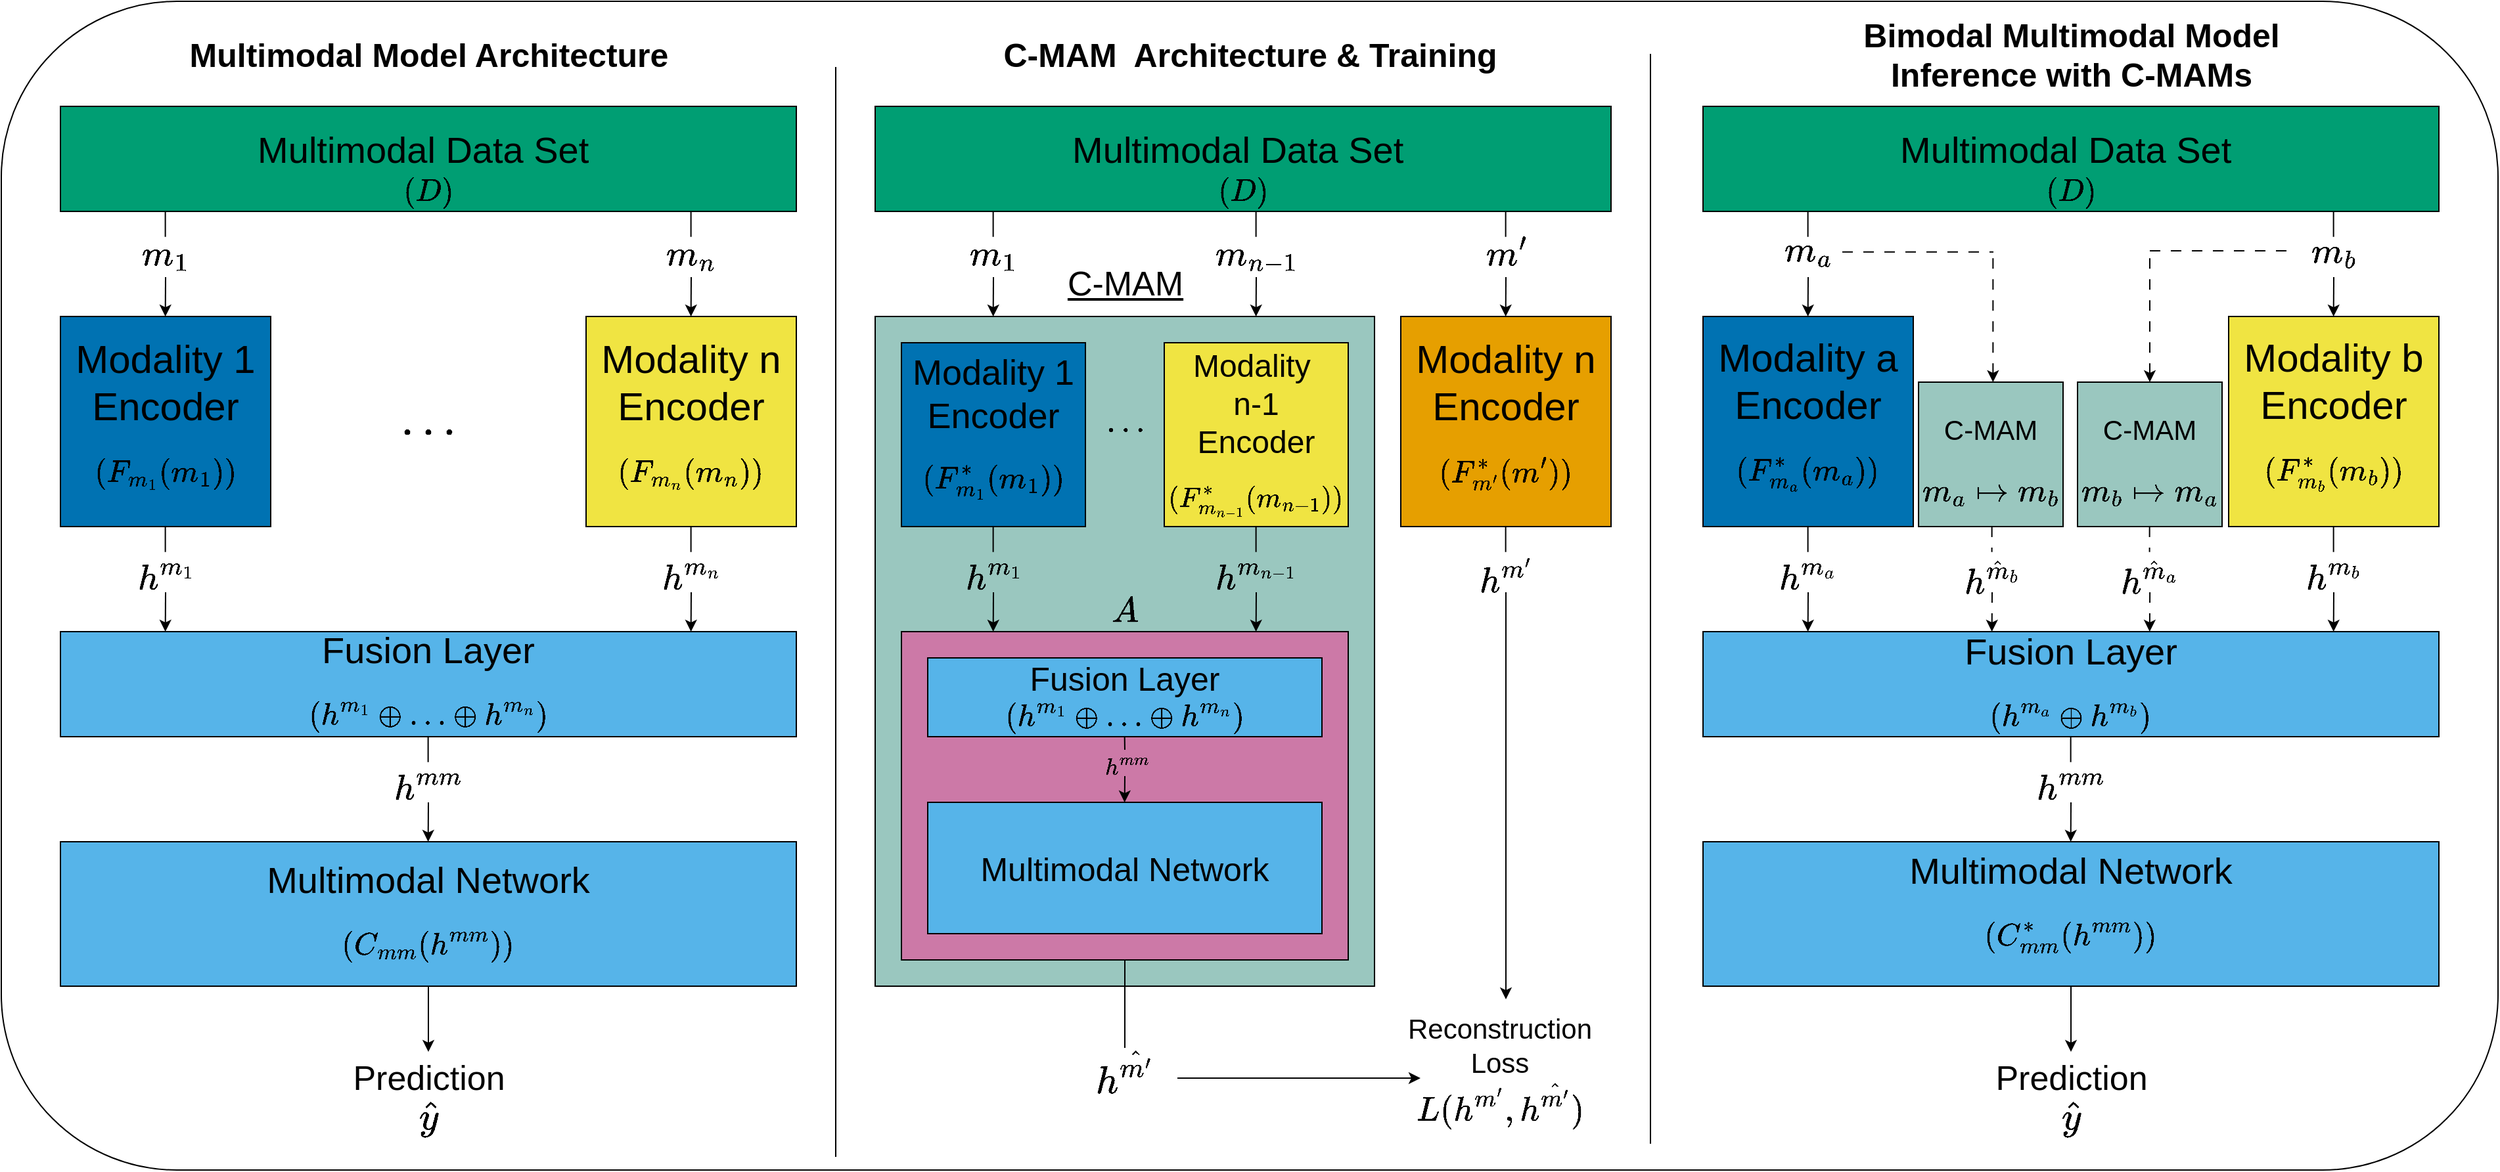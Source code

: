 <mxfile version="24.0.4" type="device">
  <diagram name="Page-1" id="nLWpCBj_OwMdbTuCZUF_">
    <mxGraphModel dx="4905" dy="2398" grid="1" gridSize="10" guides="1" tooltips="1" connect="1" arrows="1" fold="1" page="0" pageScale="1" pageWidth="850" pageHeight="1100" math="1" shadow="0">
      <root>
        <mxCell id="0" />
        <mxCell id="1" parent="0" />
        <mxCell id="Y7QLgJ6ppj0nBjB0C8vn-200" value="" style="rounded=1;whiteSpace=wrap;html=1;" vertex="1" parent="1">
          <mxGeometry x="-695" y="200" width="1900" height="890" as="geometry" />
        </mxCell>
        <mxCell id="Y7QLgJ6ppj0nBjB0C8vn-85" value="" style="group" vertex="1" connectable="0" parent="1">
          <mxGeometry x="-650" y="280" width="560" height="790" as="geometry" />
        </mxCell>
        <mxCell id="vZfWUssc-C61SxAlqwz5-2" value="&lt;font color=&quot;#000000&quot; style=&quot;font-size: 28px;&quot;&gt;Multimodal Data Set&amp;nbsp;&lt;/font&gt;&lt;div style=&quot;&quot;&gt;&lt;br&gt;&lt;/div&gt;" style="rounded=0;whiteSpace=wrap;html=1;fillColor=#009E73;strokeColor=#000000;" parent="Y7QLgJ6ppj0nBjB0C8vn-85" vertex="1">
          <mxGeometry width="560" height="80" as="geometry" />
        </mxCell>
        <mxCell id="vZfWUssc-C61SxAlqwz5-6" value="&lt;div&gt;&lt;span style=&quot;font-size: 30px;&quot;&gt;&lt;font color=&quot;#000000&quot;&gt;Modality 1&lt;/font&gt;&lt;/span&gt;&lt;/div&gt;&lt;div&gt;&lt;span style=&quot;font-size: 30px;&quot;&gt;&lt;font color=&quot;#000000&quot;&gt;Encoder&lt;/font&gt;&lt;/span&gt;&lt;/div&gt;&lt;i style=&quot;color: rgb(0, 0, 0);&quot;&gt;&lt;font style=&quot;font-size: 20px;&quot;&gt;$$(F_{m_1}(m_1))$$&amp;nbsp;&lt;/font&gt;&lt;/i&gt;" style="whiteSpace=wrap;html=1;aspect=fixed;fillColor=#0072B2;fontColor=#ffffff;strokeColor=#000000;verticalAlign=middle;labelPosition=center;verticalLabelPosition=middle;align=center;spacingTop=30;" parent="Y7QLgJ6ppj0nBjB0C8vn-85" vertex="1">
          <mxGeometry y="160" width="160" height="160" as="geometry" />
        </mxCell>
        <mxCell id="vZfWUssc-C61SxAlqwz5-7" value="&lt;font style=&quot;font-size: 28px;&quot; color=&quot;#000000&quot;&gt;Fusion Layer&lt;/font&gt;&lt;div style=&quot;&quot;&gt;&lt;i style=&quot;color: rgb(0, 0, 0);&quot;&gt;&lt;font style=&quot;font-size: 20px;&quot;&gt;$$(h^{m_1} \oplus \ldots \oplus h^{m_n})$$&lt;/font&gt;&lt;/i&gt;&lt;br&gt;&lt;/div&gt;" style="rounded=0;whiteSpace=wrap;html=1;strokeColor=#000000;fillColor=#56B4E9;spacingTop=37;" parent="Y7QLgJ6ppj0nBjB0C8vn-85" vertex="1">
          <mxGeometry y="400" width="560" height="80" as="geometry" />
        </mxCell>
        <mxCell id="vZfWUssc-C61SxAlqwz5-8" value="&lt;font style=&quot;font-size: 28px;&quot; color=&quot;#000000&quot;&gt;Multimodal Network&lt;/font&gt;&lt;div style=&quot;&quot;&gt;&lt;font size=&quot;1&quot; style=&quot;&quot; color=&quot;#000000&quot;&gt;&lt;i style=&quot;font-size: 20px;&quot;&gt;$$(C_{mm}(h^{mm}))$$&lt;/i&gt;&lt;/font&gt;&lt;/div&gt;" style="rounded=0;whiteSpace=wrap;html=1;fillColor=#56B4E9;strokeColor=#000000;spacingTop=13;" parent="Y7QLgJ6ppj0nBjB0C8vn-85" vertex="1">
          <mxGeometry y="560" width="560" height="110" as="geometry" />
        </mxCell>
        <mxCell id="vZfWUssc-C61SxAlqwz5-9" value="&lt;div style=&quot;&quot;&gt;&lt;span style=&quot;font-size: 30px;&quot;&gt;&lt;font color=&quot;#000000&quot;&gt;Modality n&lt;/font&gt;&lt;/span&gt;&lt;/div&gt;&lt;div style=&quot;&quot;&gt;&lt;span style=&quot;font-size: 30px;&quot;&gt;&lt;font color=&quot;#000000&quot;&gt;Encoder&lt;/font&gt;&lt;/span&gt;&lt;/div&gt;&lt;i style=&quot;color: rgb(0, 0, 0);&quot;&gt;&lt;font style=&quot;font-size: 20px;&quot;&gt;$$(F_{m_n}(m_n))$$&amp;nbsp;&lt;/font&gt;&lt;/i&gt;" style="whiteSpace=wrap;html=1;aspect=fixed;fillColor=#F0E442;strokeColor=#000000;spacingTop=30;" parent="Y7QLgJ6ppj0nBjB0C8vn-85" vertex="1">
          <mxGeometry x="400" y="160" width="160" height="160" as="geometry" />
        </mxCell>
        <mxCell id="Y7QLgJ6ppj0nBjB0C8vn-9" value="" style="endArrow=classic;html=1;rounded=0;entryX=0.143;entryY=0;entryDx=0;entryDy=0;entryPerimeter=0;" edge="1" parent="Y7QLgJ6ppj0nBjB0C8vn-85">
          <mxGeometry width="50" height="50" relative="1" as="geometry">
            <mxPoint x="80" y="130" as="sourcePoint" />
            <mxPoint x="79.83" y="160" as="targetPoint" />
          </mxGeometry>
        </mxCell>
        <mxCell id="Y7QLgJ6ppj0nBjB0C8vn-17" value="&lt;span style=&quot;font-size: 26px;&quot;&gt;Prediction&lt;/span&gt;" style="text;html=1;align=center;verticalAlign=middle;resizable=0;points=[];autosize=1;strokeColor=none;fillColor=none;" vertex="1" parent="Y7QLgJ6ppj0nBjB0C8vn-85">
          <mxGeometry x="210" y="720" width="140" height="40" as="geometry" />
        </mxCell>
        <mxCell id="Y7QLgJ6ppj0nBjB0C8vn-18" value="&lt;i style=&quot;font-size: 23px;&quot;&gt;$$m_1$$&lt;/i&gt;" style="text;html=1;align=center;verticalAlign=middle;resizable=0;points=[];autosize=1;strokeColor=none;fillColor=none;fontSize=23;" vertex="1" parent="Y7QLgJ6ppj0nBjB0C8vn-85">
          <mxGeometry x="20" y="93" width="120" height="40" as="geometry" />
        </mxCell>
        <mxCell id="Y7QLgJ6ppj0nBjB0C8vn-20" value="" style="endArrow=none;html=1;rounded=0;exitX=0.149;exitY=1.008;exitDx=0;exitDy=0;exitPerimeter=0;entryX=0.531;entryY=0.175;entryDx=0;entryDy=0;entryPerimeter=0;" edge="1" parent="Y7QLgJ6ppj0nBjB0C8vn-85">
          <mxGeometry width="50" height="50" relative="1" as="geometry">
            <mxPoint x="79.83" y="80.0" as="sourcePoint" />
            <mxPoint x="79.8" y="99.36" as="targetPoint" />
          </mxGeometry>
        </mxCell>
        <mxCell id="Y7QLgJ6ppj0nBjB0C8vn-23" value="" style="endArrow=classic;html=1;rounded=0;entryX=0.143;entryY=0;entryDx=0;entryDy=0;entryPerimeter=0;" edge="1" parent="Y7QLgJ6ppj0nBjB0C8vn-85">
          <mxGeometry width="50" height="50" relative="1" as="geometry">
            <mxPoint x="480" y="130" as="sourcePoint" />
            <mxPoint x="479.83" y="160" as="targetPoint" />
          </mxGeometry>
        </mxCell>
        <mxCell id="Y7QLgJ6ppj0nBjB0C8vn-24" value="&lt;i style=&quot;font-size: 23px;&quot;&gt;$$m_n$$&lt;/i&gt;" style="text;html=1;align=center;verticalAlign=middle;resizable=0;points=[];autosize=1;strokeColor=none;fillColor=none;fontSize=23;" vertex="1" parent="Y7QLgJ6ppj0nBjB0C8vn-85">
          <mxGeometry x="420" y="93" width="120" height="40" as="geometry" />
        </mxCell>
        <mxCell id="Y7QLgJ6ppj0nBjB0C8vn-25" value="" style="endArrow=none;html=1;rounded=0;exitX=0.149;exitY=1.008;exitDx=0;exitDy=0;exitPerimeter=0;entryX=0.531;entryY=0.175;entryDx=0;entryDy=0;entryPerimeter=0;" edge="1" parent="Y7QLgJ6ppj0nBjB0C8vn-85">
          <mxGeometry width="50" height="50" relative="1" as="geometry">
            <mxPoint x="479.83" y="80.0" as="sourcePoint" />
            <mxPoint x="479.8" y="99.36" as="targetPoint" />
          </mxGeometry>
        </mxCell>
        <mxCell id="Y7QLgJ6ppj0nBjB0C8vn-27" value="" style="endArrow=classic;html=1;rounded=0;entryX=0.143;entryY=0;entryDx=0;entryDy=0;entryPerimeter=0;" edge="1" parent="Y7QLgJ6ppj0nBjB0C8vn-85">
          <mxGeometry width="50" height="50" relative="1" as="geometry">
            <mxPoint x="80" y="370" as="sourcePoint" />
            <mxPoint x="79.83" y="400" as="targetPoint" />
          </mxGeometry>
        </mxCell>
        <mxCell id="Y7QLgJ6ppj0nBjB0C8vn-28" value="&lt;i style=&quot;font-size: 23px;&quot;&gt;$$h^{m_1}$$&lt;/i&gt;" style="text;html=1;align=center;verticalAlign=middle;resizable=0;points=[];autosize=1;strokeColor=none;fillColor=none;fontSize=23;" vertex="1" parent="Y7QLgJ6ppj0nBjB0C8vn-85">
          <mxGeometry y="340" width="160" height="40" as="geometry" />
        </mxCell>
        <mxCell id="Y7QLgJ6ppj0nBjB0C8vn-29" value="" style="endArrow=none;html=1;rounded=0;exitX=0.149;exitY=1.008;exitDx=0;exitDy=0;exitPerimeter=0;entryX=0.531;entryY=0.175;entryDx=0;entryDy=0;entryPerimeter=0;" edge="1" parent="Y7QLgJ6ppj0nBjB0C8vn-85">
          <mxGeometry width="50" height="50" relative="1" as="geometry">
            <mxPoint x="79.83" y="320.0" as="sourcePoint" />
            <mxPoint x="79.8" y="339.36" as="targetPoint" />
          </mxGeometry>
        </mxCell>
        <mxCell id="Y7QLgJ6ppj0nBjB0C8vn-32" value="" style="endArrow=classic;html=1;rounded=0;entryX=0.143;entryY=0;entryDx=0;entryDy=0;entryPerimeter=0;" edge="1" parent="Y7QLgJ6ppj0nBjB0C8vn-85">
          <mxGeometry width="50" height="50" relative="1" as="geometry">
            <mxPoint x="480" y="370" as="sourcePoint" />
            <mxPoint x="479.83" y="400" as="targetPoint" />
          </mxGeometry>
        </mxCell>
        <mxCell id="Y7QLgJ6ppj0nBjB0C8vn-33" value="&lt;i style=&quot;font-size: 23px;&quot;&gt;$$h^{m_n}$$&lt;/i&gt;" style="text;html=1;align=center;verticalAlign=middle;resizable=0;points=[];autosize=1;strokeColor=none;fillColor=none;fontSize=23;" vertex="1" parent="Y7QLgJ6ppj0nBjB0C8vn-85">
          <mxGeometry x="400" y="340" width="160" height="40" as="geometry" />
        </mxCell>
        <mxCell id="Y7QLgJ6ppj0nBjB0C8vn-34" value="" style="endArrow=none;html=1;rounded=0;exitX=0.149;exitY=1.008;exitDx=0;exitDy=0;exitPerimeter=0;entryX=0.531;entryY=0.175;entryDx=0;entryDy=0;entryPerimeter=0;" edge="1" parent="Y7QLgJ6ppj0nBjB0C8vn-85">
          <mxGeometry width="50" height="50" relative="1" as="geometry">
            <mxPoint x="479.83" y="320.0" as="sourcePoint" />
            <mxPoint x="479.8" y="339.36" as="targetPoint" />
          </mxGeometry>
        </mxCell>
        <mxCell id="Y7QLgJ6ppj0nBjB0C8vn-39" value="" style="endArrow=classic;html=1;rounded=0;entryX=0.143;entryY=0;entryDx=0;entryDy=0;entryPerimeter=0;" edge="1" parent="Y7QLgJ6ppj0nBjB0C8vn-85">
          <mxGeometry width="50" height="50" relative="1" as="geometry">
            <mxPoint x="280" y="530" as="sourcePoint" />
            <mxPoint x="279.83" y="560" as="targetPoint" />
          </mxGeometry>
        </mxCell>
        <mxCell id="Y7QLgJ6ppj0nBjB0C8vn-40" value="&lt;i style=&quot;font-size: 23px;&quot;&gt;$$h^{mm}$$&lt;/i&gt;" style="text;html=1;align=center;verticalAlign=middle;resizable=0;points=[];autosize=1;strokeColor=none;fillColor=none;fontSize=23;" vertex="1" parent="Y7QLgJ6ppj0nBjB0C8vn-85">
          <mxGeometry x="205" y="500" width="150" height="40" as="geometry" />
        </mxCell>
        <mxCell id="Y7QLgJ6ppj0nBjB0C8vn-41" value="" style="endArrow=none;html=1;rounded=0;exitX=0.149;exitY=1.008;exitDx=0;exitDy=0;exitPerimeter=0;entryX=0.531;entryY=0.175;entryDx=0;entryDy=0;entryPerimeter=0;" edge="1" parent="Y7QLgJ6ppj0nBjB0C8vn-85">
          <mxGeometry width="50" height="50" relative="1" as="geometry">
            <mxPoint x="279.83" y="480.0" as="sourcePoint" />
            <mxPoint x="279.8" y="499.36" as="targetPoint" />
          </mxGeometry>
        </mxCell>
        <mxCell id="Y7QLgJ6ppj0nBjB0C8vn-42" value="" style="endArrow=classic;html=1;rounded=0;exitX=0.5;exitY=1;exitDx=0;exitDy=0;" edge="1" parent="Y7QLgJ6ppj0nBjB0C8vn-85" source="vZfWUssc-C61SxAlqwz5-8">
          <mxGeometry width="50" height="50" relative="1" as="geometry">
            <mxPoint x="280" y="760" as="sourcePoint" />
            <mxPoint x="280" y="720" as="targetPoint" />
          </mxGeometry>
        </mxCell>
        <mxCell id="Y7QLgJ6ppj0nBjB0C8vn-43" value="&lt;font style=&quot;font-size: 25px;&quot;&gt;$$\hat{y}$$&lt;/font&gt;" style="text;html=1;align=center;verticalAlign=middle;resizable=0;points=[];autosize=1;strokeColor=none;fillColor=none;" vertex="1" parent="Y7QLgJ6ppj0nBjB0C8vn-85">
          <mxGeometry x="205" y="750" width="150" height="40" as="geometry" />
        </mxCell>
        <mxCell id="Y7QLgJ6ppj0nBjB0C8vn-44" value="&lt;font style=&quot;font-size: 20px;&quot;&gt;$$(D)$$&lt;/font&gt;" style="text;html=1;align=center;verticalAlign=middle;resizable=0;points=[];autosize=1;strokeColor=none;fillColor=none;fontSize=15;" vertex="1" parent="Y7QLgJ6ppj0nBjB0C8vn-85">
          <mxGeometry x="230" y="45" width="100" height="40" as="geometry" />
        </mxCell>
        <mxCell id="Y7QLgJ6ppj0nBjB0C8vn-84" value="&lt;font style=&quot;font-size: 30px;&quot;&gt;$$\ldots$$&lt;/font&gt;" style="text;html=1;align=center;verticalAlign=middle;resizable=0;points=[];autosize=1;strokeColor=none;fillColor=none;" vertex="1" parent="Y7QLgJ6ppj0nBjB0C8vn-85">
          <mxGeometry x="200" y="215" width="160" height="50" as="geometry" />
        </mxCell>
        <mxCell id="Y7QLgJ6ppj0nBjB0C8vn-195" value="" style="group" vertex="1" connectable="0" parent="1">
          <mxGeometry x="-30" y="280" width="610" height="790" as="geometry" />
        </mxCell>
        <mxCell id="Y7QLgJ6ppj0nBjB0C8vn-122" value="" style="rounded=0;whiteSpace=wrap;html=1;fillColor=#9AC7BF;" vertex="1" parent="Y7QLgJ6ppj0nBjB0C8vn-195">
          <mxGeometry y="160" width="380" height="510" as="geometry" />
        </mxCell>
        <mxCell id="Y7QLgJ6ppj0nBjB0C8vn-119" value="" style="rounded=0;whiteSpace=wrap;html=1;fillColor=#CC79A7;" vertex="1" parent="Y7QLgJ6ppj0nBjB0C8vn-195">
          <mxGeometry x="20" y="400" width="340" height="250" as="geometry" />
        </mxCell>
        <mxCell id="Y7QLgJ6ppj0nBjB0C8vn-82" value="&lt;i style=&quot;&quot;&gt;&lt;font style=&quot;font-size: 25px;&quot;&gt;$$h^\hat{m&#39;}$$&lt;/font&gt;&lt;/i&gt;" style="text;html=1;align=center;verticalAlign=middle;resizable=0;points=[];autosize=1;strokeColor=none;fillColor=none;fontSize=23;" vertex="1" parent="Y7QLgJ6ppj0nBjB0C8vn-195">
          <mxGeometry x="95" y="717" width="190" height="40" as="geometry" />
        </mxCell>
        <mxCell id="Y7QLgJ6ppj0nBjB0C8vn-83" value="" style="endArrow=none;html=1;rounded=0;exitX=0.5;exitY=1;exitDx=0;exitDy=0;" edge="1" parent="Y7QLgJ6ppj0nBjB0C8vn-195" source="Y7QLgJ6ppj0nBjB0C8vn-119" target="Y7QLgJ6ppj0nBjB0C8vn-82">
          <mxGeometry width="50" height="50" relative="1" as="geometry">
            <mxPoint x="189.92" y="670" as="sourcePoint" />
            <mxPoint x="190" y="690" as="targetPoint" />
          </mxGeometry>
        </mxCell>
        <mxCell id="Y7QLgJ6ppj0nBjB0C8vn-87" value="&lt;font color=&quot;#000000&quot; style=&quot;font-size: 28px;&quot;&gt;Multimodal Data Set&amp;nbsp;&lt;/font&gt;&lt;div style=&quot;&quot;&gt;&lt;br&gt;&lt;/div&gt;" style="rounded=0;whiteSpace=wrap;html=1;fillColor=#009E73;strokeColor=#000000;" vertex="1" parent="Y7QLgJ6ppj0nBjB0C8vn-195">
          <mxGeometry width="560" height="80" as="geometry" />
        </mxCell>
        <mxCell id="Y7QLgJ6ppj0nBjB0C8vn-88" value="&lt;div style=&quot;font-size: 27px;&quot;&gt;&lt;font style=&quot;font-size: 27px;&quot; color=&quot;#000000&quot;&gt;Modality 1&lt;/font&gt;&lt;/div&gt;&lt;div style=&quot;font-size: 27px;&quot;&gt;&lt;font style=&quot;font-size: 27px;&quot; color=&quot;#000000&quot;&gt;Encoder&lt;/font&gt;&lt;/div&gt;&lt;i style=&quot;color: rgb(0, 0, 0);&quot;&gt;&lt;font style=&quot;font-size: 20px;&quot;&gt;$$(F^*_{m_1}(m_1))$$&amp;nbsp;&lt;/font&gt;&lt;/i&gt;" style="whiteSpace=wrap;html=1;aspect=fixed;fillColor=#0072B2;fontColor=#ffffff;strokeColor=#000000;verticalAlign=middle;labelPosition=center;verticalLabelPosition=middle;align=center;spacingTop=30;" vertex="1" parent="Y7QLgJ6ppj0nBjB0C8vn-195">
          <mxGeometry x="20" y="180" width="140" height="140" as="geometry" />
        </mxCell>
        <mxCell id="Y7QLgJ6ppj0nBjB0C8vn-91" value="&lt;div style=&quot;&quot;&gt;&lt;span style=&quot;font-size: 30px;&quot;&gt;&lt;font color=&quot;#000000&quot;&gt;Modality n&lt;/font&gt;&lt;/span&gt;&lt;/div&gt;&lt;div style=&quot;&quot;&gt;&lt;span style=&quot;font-size: 30px;&quot;&gt;&lt;font color=&quot;#000000&quot;&gt;Encoder&lt;/font&gt;&lt;/span&gt;&lt;/div&gt;&lt;i style=&quot;color: rgb(0, 0, 0);&quot;&gt;&lt;font style=&quot;font-size: 20px;&quot;&gt;$$(F^*_{m&#39;}(m&#39;))$$&amp;nbsp;&lt;/font&gt;&lt;/i&gt;" style="whiteSpace=wrap;html=1;aspect=fixed;fillColor=#E69F00;strokeColor=#000000;spacingTop=30;" vertex="1" parent="Y7QLgJ6ppj0nBjB0C8vn-195">
          <mxGeometry x="400" y="160" width="160" height="160" as="geometry" />
        </mxCell>
        <mxCell id="Y7QLgJ6ppj0nBjB0C8vn-92" value="" style="endArrow=classic;html=1;rounded=0;entryX=0.143;entryY=0;entryDx=0;entryDy=0;entryPerimeter=0;" edge="1" parent="Y7QLgJ6ppj0nBjB0C8vn-195">
          <mxGeometry width="50" height="50" relative="1" as="geometry">
            <mxPoint x="90" y="130" as="sourcePoint" />
            <mxPoint x="89.83" y="160" as="targetPoint" />
          </mxGeometry>
        </mxCell>
        <mxCell id="Y7QLgJ6ppj0nBjB0C8vn-94" value="&lt;i style=&quot;font-size: 23px;&quot;&gt;$$m_1$$&lt;/i&gt;" style="text;html=1;align=center;verticalAlign=middle;resizable=0;points=[];autosize=1;strokeColor=none;fillColor=none;fontSize=23;" vertex="1" parent="Y7QLgJ6ppj0nBjB0C8vn-195">
          <mxGeometry x="30" y="93" width="120" height="40" as="geometry" />
        </mxCell>
        <mxCell id="Y7QLgJ6ppj0nBjB0C8vn-95" value="" style="endArrow=none;html=1;rounded=0;exitX=0.149;exitY=1.008;exitDx=0;exitDy=0;exitPerimeter=0;entryX=0.531;entryY=0.175;entryDx=0;entryDy=0;entryPerimeter=0;" edge="1" parent="Y7QLgJ6ppj0nBjB0C8vn-195">
          <mxGeometry width="50" height="50" relative="1" as="geometry">
            <mxPoint x="89.83" y="80.0" as="sourcePoint" />
            <mxPoint x="89.8" y="99.36" as="targetPoint" />
          </mxGeometry>
        </mxCell>
        <mxCell id="Y7QLgJ6ppj0nBjB0C8vn-96" value="" style="endArrow=classic;html=1;rounded=0;entryX=0.143;entryY=0;entryDx=0;entryDy=0;entryPerimeter=0;" edge="1" parent="Y7QLgJ6ppj0nBjB0C8vn-195">
          <mxGeometry width="50" height="50" relative="1" as="geometry">
            <mxPoint x="480" y="130" as="sourcePoint" />
            <mxPoint x="479.83" y="160" as="targetPoint" />
          </mxGeometry>
        </mxCell>
        <mxCell id="Y7QLgJ6ppj0nBjB0C8vn-97" value="&lt;i style=&quot;font-size: 23px;&quot;&gt;$$m&#39;$$&lt;/i&gt;" style="text;html=1;align=center;verticalAlign=middle;resizable=0;points=[];autosize=1;strokeColor=none;fillColor=none;fontSize=23;" vertex="1" parent="Y7QLgJ6ppj0nBjB0C8vn-195">
          <mxGeometry x="430" y="93" width="100" height="40" as="geometry" />
        </mxCell>
        <mxCell id="Y7QLgJ6ppj0nBjB0C8vn-98" value="" style="endArrow=none;html=1;rounded=0;exitX=0.149;exitY=1.008;exitDx=0;exitDy=0;exitPerimeter=0;entryX=0.531;entryY=0.175;entryDx=0;entryDy=0;entryPerimeter=0;" edge="1" parent="Y7QLgJ6ppj0nBjB0C8vn-195">
          <mxGeometry width="50" height="50" relative="1" as="geometry">
            <mxPoint x="479.83" y="80.0" as="sourcePoint" />
            <mxPoint x="479.8" y="99.36" as="targetPoint" />
          </mxGeometry>
        </mxCell>
        <mxCell id="Y7QLgJ6ppj0nBjB0C8vn-99" value="" style="endArrow=classic;html=1;rounded=0;entryX=0.143;entryY=0;entryDx=0;entryDy=0;entryPerimeter=0;" edge="1" parent="Y7QLgJ6ppj0nBjB0C8vn-195">
          <mxGeometry width="50" height="50" relative="1" as="geometry">
            <mxPoint x="90" y="370" as="sourcePoint" />
            <mxPoint x="89.83" y="400" as="targetPoint" />
          </mxGeometry>
        </mxCell>
        <mxCell id="Y7QLgJ6ppj0nBjB0C8vn-100" value="&lt;i style=&quot;font-size: 23px;&quot;&gt;$$h^{m_1}$$&lt;/i&gt;" style="text;html=1;align=center;verticalAlign=middle;resizable=0;points=[];autosize=1;strokeColor=none;fillColor=none;fontSize=23;" vertex="1" parent="Y7QLgJ6ppj0nBjB0C8vn-195">
          <mxGeometry x="10" y="340" width="160" height="40" as="geometry" />
        </mxCell>
        <mxCell id="Y7QLgJ6ppj0nBjB0C8vn-101" value="" style="endArrow=none;html=1;rounded=0;exitX=0.149;exitY=1.008;exitDx=0;exitDy=0;exitPerimeter=0;entryX=0.531;entryY=0.175;entryDx=0;entryDy=0;entryPerimeter=0;" edge="1" parent="Y7QLgJ6ppj0nBjB0C8vn-195">
          <mxGeometry width="50" height="50" relative="1" as="geometry">
            <mxPoint x="89.83" y="320.0" as="sourcePoint" />
            <mxPoint x="89.8" y="339.36" as="targetPoint" />
          </mxGeometry>
        </mxCell>
        <mxCell id="Y7QLgJ6ppj0nBjB0C8vn-102" value="" style="endArrow=classic;html=1;rounded=0;" edge="1" parent="Y7QLgJ6ppj0nBjB0C8vn-195">
          <mxGeometry width="50" height="50" relative="1" as="geometry">
            <mxPoint x="480" y="370" as="sourcePoint" />
            <mxPoint x="480" y="680" as="targetPoint" />
          </mxGeometry>
        </mxCell>
        <mxCell id="Y7QLgJ6ppj0nBjB0C8vn-103" value="&lt;i style=&quot;font-size: 23px;&quot;&gt;$$h^{m&#39;}$$&lt;/i&gt;" style="text;html=1;align=center;verticalAlign=middle;resizable=0;points=[];autosize=1;strokeColor=none;fillColor=none;fontSize=23;" vertex="1" parent="Y7QLgJ6ppj0nBjB0C8vn-195">
          <mxGeometry x="410" y="340" width="140" height="40" as="geometry" />
        </mxCell>
        <mxCell id="Y7QLgJ6ppj0nBjB0C8vn-104" value="" style="endArrow=none;html=1;rounded=0;exitX=0.149;exitY=1.008;exitDx=0;exitDy=0;exitPerimeter=0;entryX=0.531;entryY=0.175;entryDx=0;entryDy=0;entryPerimeter=0;" edge="1" parent="Y7QLgJ6ppj0nBjB0C8vn-195">
          <mxGeometry width="50" height="50" relative="1" as="geometry">
            <mxPoint x="479.83" y="320.0" as="sourcePoint" />
            <mxPoint x="479.8" y="339.36" as="targetPoint" />
          </mxGeometry>
        </mxCell>
        <mxCell id="Y7QLgJ6ppj0nBjB0C8vn-110" value="$$(D)$$" style="text;html=1;align=center;verticalAlign=middle;resizable=0;points=[];autosize=1;strokeColor=none;fillColor=none;fontSize=20;" vertex="1" parent="Y7QLgJ6ppj0nBjB0C8vn-195">
          <mxGeometry x="230" y="45" width="100" height="40" as="geometry" />
        </mxCell>
        <mxCell id="Y7QLgJ6ppj0nBjB0C8vn-111" value="&lt;font style=&quot;font-size: 21px;&quot;&gt;$$\ldots$$&lt;/font&gt;" style="text;html=1;align=center;verticalAlign=middle;resizable=0;points=[];autosize=1;strokeColor=none;fillColor=none;" vertex="1" parent="Y7QLgJ6ppj0nBjB0C8vn-195">
          <mxGeometry x="130" y="220" width="120" height="40" as="geometry" />
        </mxCell>
        <mxCell id="Y7QLgJ6ppj0nBjB0C8vn-112" value="&lt;div style=&quot;font-size: 24px;&quot;&gt;&lt;font style=&quot;font-size: 24px;&quot; color=&quot;#000000&quot;&gt;Modality&amp;nbsp;&lt;/font&gt;&lt;/div&gt;&lt;div style=&quot;font-size: 24px;&quot;&gt;&lt;font style=&quot;font-size: 24px;&quot; color=&quot;#000000&quot;&gt;n-1&lt;/font&gt;&lt;/div&gt;&lt;div style=&quot;font-size: 24px;&quot;&gt;&lt;font style=&quot;font-size: 24px;&quot; color=&quot;#000000&quot;&gt;Encoder&lt;/font&gt;&lt;/div&gt;&lt;font style=&quot;font-size: 18px;&quot;&gt;&lt;i style=&quot;color: rgb(0, 0, 0);&quot;&gt;&lt;font style=&quot;font-size: 18px;&quot;&gt;$$(F^*_{m_{n-1}}(m_{n-1}))$$&lt;/font&gt;&lt;/i&gt;&lt;i style=&quot;color: rgb(0, 0, 0);&quot;&gt;&amp;nbsp;&lt;/i&gt;&lt;/font&gt;" style="whiteSpace=wrap;html=1;aspect=fixed;fillColor=#F0E442;strokeColor=#000000;spacingTop=35;" vertex="1" parent="Y7QLgJ6ppj0nBjB0C8vn-195">
          <mxGeometry x="220" y="180" width="140" height="140" as="geometry" />
        </mxCell>
        <mxCell id="Y7QLgJ6ppj0nBjB0C8vn-113" value="" style="endArrow=classic;html=1;rounded=0;entryX=0.143;entryY=0;entryDx=0;entryDy=0;entryPerimeter=0;" edge="1" parent="Y7QLgJ6ppj0nBjB0C8vn-195">
          <mxGeometry width="50" height="50" relative="1" as="geometry">
            <mxPoint x="290" y="130" as="sourcePoint" />
            <mxPoint x="289.83" y="160" as="targetPoint" />
          </mxGeometry>
        </mxCell>
        <mxCell id="Y7QLgJ6ppj0nBjB0C8vn-114" value="&lt;i style=&quot;font-size: 23px;&quot;&gt;$$m_{n-1}$$&lt;/i&gt;" style="text;html=1;align=center;verticalAlign=middle;resizable=0;points=[];autosize=1;strokeColor=none;fillColor=none;fontSize=23;" vertex="1" parent="Y7QLgJ6ppj0nBjB0C8vn-195">
          <mxGeometry x="210" y="93" width="160" height="40" as="geometry" />
        </mxCell>
        <mxCell id="Y7QLgJ6ppj0nBjB0C8vn-115" value="" style="endArrow=none;html=1;rounded=0;exitX=0.149;exitY=1.008;exitDx=0;exitDy=0;exitPerimeter=0;entryX=0.531;entryY=0.175;entryDx=0;entryDy=0;entryPerimeter=0;" edge="1" parent="Y7QLgJ6ppj0nBjB0C8vn-195">
          <mxGeometry width="50" height="50" relative="1" as="geometry">
            <mxPoint x="289.83" y="80.0" as="sourcePoint" />
            <mxPoint x="289.8" y="99.36" as="targetPoint" />
          </mxGeometry>
        </mxCell>
        <mxCell id="Y7QLgJ6ppj0nBjB0C8vn-116" value="" style="endArrow=classic;html=1;rounded=0;entryX=0.143;entryY=0;entryDx=0;entryDy=0;entryPerimeter=0;" edge="1" parent="Y7QLgJ6ppj0nBjB0C8vn-195">
          <mxGeometry width="50" height="50" relative="1" as="geometry">
            <mxPoint x="290" y="370" as="sourcePoint" />
            <mxPoint x="289.83" y="400" as="targetPoint" />
          </mxGeometry>
        </mxCell>
        <mxCell id="Y7QLgJ6ppj0nBjB0C8vn-117" value="&lt;i style=&quot;font-size: 23px;&quot;&gt;$$h^{m_{n-1}}$$&lt;/i&gt;" style="text;html=1;align=center;verticalAlign=middle;resizable=0;points=[];autosize=1;strokeColor=none;fillColor=none;fontSize=23;" vertex="1" parent="Y7QLgJ6ppj0nBjB0C8vn-195">
          <mxGeometry x="195" y="340" width="190" height="40" as="geometry" />
        </mxCell>
        <mxCell id="Y7QLgJ6ppj0nBjB0C8vn-118" value="" style="endArrow=none;html=1;rounded=0;exitX=0.149;exitY=1.008;exitDx=0;exitDy=0;exitPerimeter=0;entryX=0.531;entryY=0.175;entryDx=0;entryDy=0;entryPerimeter=0;" edge="1" parent="Y7QLgJ6ppj0nBjB0C8vn-195">
          <mxGeometry width="50" height="50" relative="1" as="geometry">
            <mxPoint x="289.83" y="320.0" as="sourcePoint" />
            <mxPoint x="289.8" y="339.36" as="targetPoint" />
          </mxGeometry>
        </mxCell>
        <mxCell id="Y7QLgJ6ppj0nBjB0C8vn-120" value="&lt;font style=&quot;font-size: 25px;&quot; color=&quot;#000000&quot;&gt;Fusion Layer&lt;/font&gt;&lt;div style=&quot;font-size: 25px;&quot;&gt;&lt;br&gt;&lt;/div&gt;" style="rounded=0;whiteSpace=wrap;html=1;fillColor=#56B4E9;" vertex="1" parent="Y7QLgJ6ppj0nBjB0C8vn-195">
          <mxGeometry x="40" y="420" width="300" height="60" as="geometry" />
        </mxCell>
        <mxCell id="Y7QLgJ6ppj0nBjB0C8vn-121" value="&lt;font style=&quot;font-size: 25px;&quot;&gt;Multimodal Network&lt;/font&gt;" style="rounded=0;whiteSpace=wrap;html=1;fillColor=#56B4E9;" vertex="1" parent="Y7QLgJ6ppj0nBjB0C8vn-195">
          <mxGeometry x="40" y="530" width="300" height="100" as="geometry" />
        </mxCell>
        <mxCell id="Y7QLgJ6ppj0nBjB0C8vn-123" value="&lt;font size=&quot;1&quot; style=&quot;&quot;&gt;&lt;u style=&quot;font-size: 26px;&quot;&gt;C-MAM&lt;/u&gt;&lt;/font&gt;" style="text;html=1;align=center;verticalAlign=middle;resizable=0;points=[];autosize=1;strokeColor=none;fillColor=none;" vertex="1" parent="Y7QLgJ6ppj0nBjB0C8vn-195">
          <mxGeometry x="135" y="115" width="110" height="40" as="geometry" />
        </mxCell>
        <mxCell id="Y7QLgJ6ppj0nBjB0C8vn-125" value="&lt;font style=&quot;font-size: 23px;&quot;&gt;$$A$$&lt;/font&gt;" style="text;html=1;align=center;verticalAlign=middle;resizable=0;points=[];autosize=1;strokeColor=none;fillColor=none;fontSize=23;" vertex="1" parent="Y7QLgJ6ppj0nBjB0C8vn-195">
          <mxGeometry x="145" y="365" width="90" height="40" as="geometry" />
        </mxCell>
        <mxCell id="Y7QLgJ6ppj0nBjB0C8vn-132" value="&lt;font style=&quot;font-size: 21px;&quot;&gt;Reconstruction&lt;/font&gt;&lt;div style=&quot;font-size: 21px;&quot;&gt;&lt;font style=&quot;font-size: 21px;&quot;&gt;Loss&lt;/font&gt;&lt;br&gt;&lt;/div&gt;" style="text;html=1;align=center;verticalAlign=middle;resizable=0;points=[];autosize=1;strokeColor=none;fillColor=none;" vertex="1" parent="Y7QLgJ6ppj0nBjB0C8vn-195">
          <mxGeometry x="395" y="685" width="160" height="60" as="geometry" />
        </mxCell>
        <mxCell id="Y7QLgJ6ppj0nBjB0C8vn-135" value="&lt;i style=&quot;text-wrap: wrap;&quot;&gt;&lt;font style=&quot;font-size: 20px;&quot;&gt;$$(h^{m_1} \oplus \ldots \oplus h^{m_n})$$&lt;/font&gt;&lt;/i&gt;" style="text;html=1;align=center;verticalAlign=middle;resizable=0;points=[];autosize=1;strokeColor=none;fillColor=none;" vertex="1" parent="Y7QLgJ6ppj0nBjB0C8vn-195">
          <mxGeometry x="-10" y="445" width="400" height="40" as="geometry" />
        </mxCell>
        <mxCell id="Y7QLgJ6ppj0nBjB0C8vn-138" value="" style="endArrow=classic;html=1;rounded=0;" edge="1" parent="Y7QLgJ6ppj0nBjB0C8vn-195">
          <mxGeometry width="50" height="50" relative="1" as="geometry">
            <mxPoint x="190" y="510" as="sourcePoint" />
            <mxPoint x="189.83" y="530" as="targetPoint" />
          </mxGeometry>
        </mxCell>
        <mxCell id="Y7QLgJ6ppj0nBjB0C8vn-139" value="&lt;i style=&quot;&quot;&gt;&lt;font style=&quot;font-size: 15px;&quot;&gt;$$h^{mm}$$&lt;/font&gt;&lt;/i&gt;" style="text;html=1;align=center;verticalAlign=middle;resizable=0;points=[];autosize=1;strokeColor=none;fillColor=none;" vertex="1" parent="Y7QLgJ6ppj0nBjB0C8vn-195">
          <mxGeometry x="137" y="488" width="110" height="30" as="geometry" />
        </mxCell>
        <mxCell id="Y7QLgJ6ppj0nBjB0C8vn-140" value="" style="endArrow=none;html=1;rounded=0;exitX=0.149;exitY=1.008;exitDx=0;exitDy=0;exitPerimeter=0;" edge="1" parent="Y7QLgJ6ppj0nBjB0C8vn-195">
          <mxGeometry width="50" height="50" relative="1" as="geometry">
            <mxPoint x="189.83" y="480.0" as="sourcePoint" />
            <mxPoint x="190" y="490" as="targetPoint" />
          </mxGeometry>
        </mxCell>
        <mxCell id="Y7QLgJ6ppj0nBjB0C8vn-143" value="" style="endArrow=classic;html=1;rounded=0;" edge="1" parent="Y7QLgJ6ppj0nBjB0C8vn-195">
          <mxGeometry width="50" height="50" relative="1" as="geometry">
            <mxPoint x="230" y="740" as="sourcePoint" />
            <mxPoint x="415" y="740" as="targetPoint" />
          </mxGeometry>
        </mxCell>
        <mxCell id="Y7QLgJ6ppj0nBjB0C8vn-133" value="&lt;font style=&quot;font-size: 22px;&quot;&gt;$$L(h^{m&#39;}, h^\hat{m&#39;})$$&lt;/font&gt;" style="text;html=1;align=center;verticalAlign=middle;resizable=0;points=[];autosize=1;strokeColor=none;fillColor=none;" vertex="1" parent="Y7QLgJ6ppj0nBjB0C8vn-195">
          <mxGeometry x="340" y="740" width="270" height="40" as="geometry" />
        </mxCell>
        <mxCell id="Y7QLgJ6ppj0nBjB0C8vn-197" value="" style="endArrow=none;html=1;rounded=0;" edge="1" parent="1">
          <mxGeometry width="50" height="50" relative="1" as="geometry">
            <mxPoint x="-60" y="1080" as="sourcePoint" />
            <mxPoint x="-60" y="250" as="targetPoint" />
          </mxGeometry>
        </mxCell>
        <mxCell id="Y7QLgJ6ppj0nBjB0C8vn-199" value="" style="endArrow=none;html=1;rounded=0;" edge="1" parent="1">
          <mxGeometry width="50" height="50" relative="1" as="geometry">
            <mxPoint x="560" y="1070" as="sourcePoint" />
            <mxPoint x="560" y="240" as="targetPoint" />
          </mxGeometry>
        </mxCell>
        <mxCell id="Y7QLgJ6ppj0nBjB0C8vn-145" value="&lt;font color=&quot;#000000&quot; style=&quot;font-size: 28px;&quot;&gt;Multimodal Data Set&amp;nbsp;&lt;/font&gt;&lt;div style=&quot;&quot;&gt;&lt;br&gt;&lt;/div&gt;" style="rounded=0;whiteSpace=wrap;html=1;fillColor=#009E73;strokeColor=#000000;" vertex="1" parent="1">
          <mxGeometry x="600" y="280" width="560" height="80" as="geometry" />
        </mxCell>
        <mxCell id="Y7QLgJ6ppj0nBjB0C8vn-146" value="&lt;div&gt;&lt;span style=&quot;font-size: 30px;&quot;&gt;&lt;font color=&quot;#000000&quot;&gt;Modality a&lt;/font&gt;&lt;/span&gt;&lt;/div&gt;&lt;div&gt;&lt;span style=&quot;font-size: 30px;&quot;&gt;&lt;font color=&quot;#000000&quot;&gt;Encoder&lt;/font&gt;&lt;/span&gt;&lt;/div&gt;&lt;i style=&quot;color: rgb(0, 0, 0);&quot;&gt;&lt;font style=&quot;font-size: 20px;&quot;&gt;$$(F^*_{m_a}(m_a))$$&amp;nbsp;&lt;/font&gt;&lt;/i&gt;" style="whiteSpace=wrap;html=1;aspect=fixed;fillColor=#0072B2;fontColor=#ffffff;strokeColor=#000000;verticalAlign=middle;labelPosition=center;verticalLabelPosition=middle;align=center;spacingTop=30;" vertex="1" parent="1">
          <mxGeometry x="600" y="440" width="160" height="160" as="geometry" />
        </mxCell>
        <mxCell id="Y7QLgJ6ppj0nBjB0C8vn-147" value="&lt;font style=&quot;font-size: 28px;&quot; color=&quot;#000000&quot;&gt;Fusion Layer&lt;/font&gt;&lt;div style=&quot;&quot;&gt;&lt;i style=&quot;color: rgb(0, 0, 0);&quot;&gt;&lt;font style=&quot;font-size: 20px;&quot;&gt;$$(h^{m_a} \oplus h^{m_b})$$&lt;/font&gt;&lt;/i&gt;&lt;br&gt;&lt;/div&gt;" style="rounded=0;whiteSpace=wrap;html=1;strokeColor=#000000;fillColor=#56B4E9;spacingTop=39;" vertex="1" parent="1">
          <mxGeometry x="600" y="680" width="560" height="80" as="geometry" />
        </mxCell>
        <mxCell id="Y7QLgJ6ppj0nBjB0C8vn-148" value="&lt;font style=&quot;font-size: 28px;&quot; color=&quot;#000000&quot;&gt;Multimodal Network&lt;/font&gt;&lt;div style=&quot;&quot;&gt;&lt;font size=&quot;1&quot; style=&quot;&quot; color=&quot;#000000&quot;&gt;&lt;i style=&quot;font-size: 20px;&quot;&gt;$$(C^*_{mm}(h^{mm}))$$&lt;/i&gt;&lt;/font&gt;&lt;/div&gt;" style="rounded=0;whiteSpace=wrap;html=1;fillColor=#56B4E9;strokeColor=#000000;" vertex="1" parent="1">
          <mxGeometry x="600" y="840" width="560" height="110" as="geometry" />
        </mxCell>
        <mxCell id="Y7QLgJ6ppj0nBjB0C8vn-149" value="&lt;div style=&quot;&quot;&gt;&lt;span style=&quot;font-size: 30px;&quot;&gt;&lt;font color=&quot;#000000&quot;&gt;Modality b&lt;/font&gt;&lt;/span&gt;&lt;/div&gt;&lt;div style=&quot;&quot;&gt;&lt;span style=&quot;font-size: 30px;&quot;&gt;&lt;font color=&quot;#000000&quot;&gt;Encoder&lt;/font&gt;&lt;/span&gt;&lt;/div&gt;&lt;i style=&quot;&quot;&gt;&lt;font style=&quot;font-size: 20px;&quot;&gt;$$(F^*_{m_b}(m_b))$$&amp;nbsp;&lt;/font&gt;&lt;/i&gt;" style="whiteSpace=wrap;html=1;aspect=fixed;fillColor=#F0E442;strokeColor=#000000;spacingTop=30;" vertex="1" parent="1">
          <mxGeometry x="1000" y="440" width="160" height="160" as="geometry" />
        </mxCell>
        <mxCell id="Y7QLgJ6ppj0nBjB0C8vn-150" value="" style="endArrow=classic;html=1;rounded=0;entryX=0.143;entryY=0;entryDx=0;entryDy=0;entryPerimeter=0;" edge="1" parent="1">
          <mxGeometry width="50" height="50" relative="1" as="geometry">
            <mxPoint x="680" y="410" as="sourcePoint" />
            <mxPoint x="679.83" y="440" as="targetPoint" />
          </mxGeometry>
        </mxCell>
        <mxCell id="Y7QLgJ6ppj0nBjB0C8vn-151" value="&lt;span style=&quot;font-size: 26px;&quot;&gt;Prediction&lt;/span&gt;" style="text;html=1;align=center;verticalAlign=middle;resizable=0;points=[];autosize=1;strokeColor=none;fillColor=none;" vertex="1" parent="1">
          <mxGeometry x="810" y="1000" width="140" height="40" as="geometry" />
        </mxCell>
        <mxCell id="Y7QLgJ6ppj0nBjB0C8vn-152" value="&lt;i style=&quot;font-size: 23px;&quot;&gt;$$m_a$$&lt;/i&gt;" style="text;html=1;align=center;verticalAlign=middle;resizable=0;points=[];autosize=1;strokeColor=none;fillColor=none;fontSize=23;" vertex="1" parent="1">
          <mxGeometry x="620" y="370" width="120" height="40" as="geometry" />
        </mxCell>
        <mxCell id="Y7QLgJ6ppj0nBjB0C8vn-153" value="" style="endArrow=none;html=1;rounded=0;exitX=0.149;exitY=1.008;exitDx=0;exitDy=0;exitPerimeter=0;entryX=0.531;entryY=0.175;entryDx=0;entryDy=0;entryPerimeter=0;" edge="1" parent="1">
          <mxGeometry width="50" height="50" relative="1" as="geometry">
            <mxPoint x="679.83" y="360.0" as="sourcePoint" />
            <mxPoint x="679.8" y="379.36" as="targetPoint" />
          </mxGeometry>
        </mxCell>
        <mxCell id="Y7QLgJ6ppj0nBjB0C8vn-154" value="" style="endArrow=classic;html=1;rounded=0;entryX=0.143;entryY=0;entryDx=0;entryDy=0;entryPerimeter=0;" edge="1" parent="1">
          <mxGeometry width="50" height="50" relative="1" as="geometry">
            <mxPoint x="1080" y="410" as="sourcePoint" />
            <mxPoint x="1079.83" y="440" as="targetPoint" />
          </mxGeometry>
        </mxCell>
        <mxCell id="Y7QLgJ6ppj0nBjB0C8vn-155" value="&lt;i style=&quot;font-size: 23px;&quot;&gt;$$m_b$$&lt;/i&gt;" style="text;html=1;align=center;verticalAlign=middle;resizable=0;points=[];autosize=1;strokeColor=none;fillColor=none;fontSize=23;" vertex="1" parent="1">
          <mxGeometry x="1020" y="371" width="120" height="40" as="geometry" />
        </mxCell>
        <mxCell id="Y7QLgJ6ppj0nBjB0C8vn-156" value="" style="endArrow=none;html=1;rounded=0;exitX=0.149;exitY=1.008;exitDx=0;exitDy=0;exitPerimeter=0;entryX=0.531;entryY=0.175;entryDx=0;entryDy=0;entryPerimeter=0;" edge="1" parent="1">
          <mxGeometry width="50" height="50" relative="1" as="geometry">
            <mxPoint x="1079.83" y="360.0" as="sourcePoint" />
            <mxPoint x="1079.8" y="379.36" as="targetPoint" />
          </mxGeometry>
        </mxCell>
        <mxCell id="Y7QLgJ6ppj0nBjB0C8vn-157" value="" style="endArrow=classic;html=1;rounded=0;entryX=0.143;entryY=0;entryDx=0;entryDy=0;entryPerimeter=0;" edge="1" parent="1">
          <mxGeometry width="50" height="50" relative="1" as="geometry">
            <mxPoint x="680" y="650" as="sourcePoint" />
            <mxPoint x="679.83" y="680" as="targetPoint" />
          </mxGeometry>
        </mxCell>
        <mxCell id="Y7QLgJ6ppj0nBjB0C8vn-158" value="&lt;i style=&quot;font-size: 23px;&quot;&gt;$$h^{m_a}$$&lt;/i&gt;" style="text;html=1;align=center;verticalAlign=middle;resizable=0;points=[];autosize=1;strokeColor=none;fillColor=none;fontSize=23;" vertex="1" parent="1">
          <mxGeometry x="600" y="620" width="160" height="40" as="geometry" />
        </mxCell>
        <mxCell id="Y7QLgJ6ppj0nBjB0C8vn-159" value="" style="endArrow=none;html=1;rounded=0;exitX=0.149;exitY=1.008;exitDx=0;exitDy=0;exitPerimeter=0;entryX=0.531;entryY=0.175;entryDx=0;entryDy=0;entryPerimeter=0;" edge="1" parent="1">
          <mxGeometry width="50" height="50" relative="1" as="geometry">
            <mxPoint x="679.83" y="600.0" as="sourcePoint" />
            <mxPoint x="679.8" y="619.36" as="targetPoint" />
          </mxGeometry>
        </mxCell>
        <mxCell id="Y7QLgJ6ppj0nBjB0C8vn-160" value="" style="endArrow=classic;html=1;rounded=0;entryX=0.143;entryY=0;entryDx=0;entryDy=0;entryPerimeter=0;" edge="1" parent="1">
          <mxGeometry width="50" height="50" relative="1" as="geometry">
            <mxPoint x="1080" y="650" as="sourcePoint" />
            <mxPoint x="1079.83" y="680" as="targetPoint" />
          </mxGeometry>
        </mxCell>
        <mxCell id="Y7QLgJ6ppj0nBjB0C8vn-161" value="&lt;i style=&quot;font-size: 23px;&quot;&gt;$$h^{m_b}$$&lt;/i&gt;" style="text;html=1;align=center;verticalAlign=middle;resizable=0;points=[];autosize=1;strokeColor=none;fillColor=none;fontSize=23;" vertex="1" parent="1">
          <mxGeometry x="1000" y="620" width="160" height="40" as="geometry" />
        </mxCell>
        <mxCell id="Y7QLgJ6ppj0nBjB0C8vn-162" value="" style="endArrow=none;html=1;rounded=0;exitX=0.149;exitY=1.008;exitDx=0;exitDy=0;exitPerimeter=0;entryX=0.531;entryY=0.175;entryDx=0;entryDy=0;entryPerimeter=0;" edge="1" parent="1">
          <mxGeometry width="50" height="50" relative="1" as="geometry">
            <mxPoint x="1079.83" y="600.0" as="sourcePoint" />
            <mxPoint x="1079.8" y="619.36" as="targetPoint" />
          </mxGeometry>
        </mxCell>
        <mxCell id="Y7QLgJ6ppj0nBjB0C8vn-163" value="" style="endArrow=classic;html=1;rounded=0;entryX=0.143;entryY=0;entryDx=0;entryDy=0;entryPerimeter=0;" edge="1" parent="1">
          <mxGeometry width="50" height="50" relative="1" as="geometry">
            <mxPoint x="880" y="810" as="sourcePoint" />
            <mxPoint x="879.83" y="840" as="targetPoint" />
          </mxGeometry>
        </mxCell>
        <mxCell id="Y7QLgJ6ppj0nBjB0C8vn-164" value="&lt;i style=&quot;font-size: 23px;&quot;&gt;$$h^{mm}$$&lt;/i&gt;" style="text;html=1;align=center;verticalAlign=middle;resizable=0;points=[];autosize=1;strokeColor=none;fillColor=none;fontSize=23;" vertex="1" parent="1">
          <mxGeometry x="805" y="780" width="150" height="40" as="geometry" />
        </mxCell>
        <mxCell id="Y7QLgJ6ppj0nBjB0C8vn-165" value="" style="endArrow=none;html=1;rounded=0;exitX=0.149;exitY=1.008;exitDx=0;exitDy=0;exitPerimeter=0;entryX=0.531;entryY=0.175;entryDx=0;entryDy=0;entryPerimeter=0;" edge="1" parent="1">
          <mxGeometry width="50" height="50" relative="1" as="geometry">
            <mxPoint x="879.83" y="760.0" as="sourcePoint" />
            <mxPoint x="879.8" y="779.36" as="targetPoint" />
          </mxGeometry>
        </mxCell>
        <mxCell id="Y7QLgJ6ppj0nBjB0C8vn-166" value="" style="endArrow=classic;html=1;rounded=0;exitX=0.5;exitY=1;exitDx=0;exitDy=0;" edge="1" parent="1" source="Y7QLgJ6ppj0nBjB0C8vn-148">
          <mxGeometry width="50" height="50" relative="1" as="geometry">
            <mxPoint x="880" y="1040" as="sourcePoint" />
            <mxPoint x="880" y="1000" as="targetPoint" />
          </mxGeometry>
        </mxCell>
        <mxCell id="Y7QLgJ6ppj0nBjB0C8vn-167" value="&lt;font style=&quot;font-size: 25px;&quot;&gt;$$\hat{y}$$&lt;/font&gt;" style="text;html=1;align=center;verticalAlign=middle;resizable=0;points=[];autosize=1;strokeColor=none;fillColor=none;" vertex="1" parent="1">
          <mxGeometry x="805" y="1030" width="150" height="40" as="geometry" />
        </mxCell>
        <mxCell id="Y7QLgJ6ppj0nBjB0C8vn-168" value="&lt;font style=&quot;font-size: 20px;&quot;&gt;$$(D)$$&lt;/font&gt;" style="text;html=1;align=center;verticalAlign=middle;resizable=0;points=[];autosize=1;strokeColor=none;fillColor=none;fontSize=15;" vertex="1" parent="1">
          <mxGeometry x="830" y="325" width="100" height="40" as="geometry" />
        </mxCell>
        <mxCell id="Y7QLgJ6ppj0nBjB0C8vn-173" value="&lt;font style=&quot;font-size: 21px;&quot; color=&quot;#000000&quot;&gt;C-MAM&lt;/font&gt;&lt;div style=&quot;font-size: 21px;&quot;&gt;&lt;font style=&quot;font-size: 21px;&quot; color=&quot;#000000&quot;&gt;$$m_a\mapsto m_b$$&lt;/font&gt;&lt;/div&gt;" style="whiteSpace=wrap;html=1;aspect=fixed;fillColor=#9AC7BF;fontColor=#ffffff;strokeColor=#000000;verticalAlign=middle;labelPosition=center;verticalLabelPosition=middle;align=center;spacingTop=30;" vertex="1" parent="1">
          <mxGeometry x="764" y="490" width="110" height="110" as="geometry" />
        </mxCell>
        <mxCell id="Y7QLgJ6ppj0nBjB0C8vn-183" style="edgeStyle=orthogonalEdgeStyle;rounded=0;orthogonalLoop=1;jettySize=auto;html=1;endArrow=none;endFill=0;startArrow=classic;startFill=1;dashed=1;dashPattern=8 8;" edge="1" parent="1" source="Y7QLgJ6ppj0nBjB0C8vn-174">
          <mxGeometry relative="1" as="geometry">
            <mxPoint x="940" y="390" as="targetPoint" />
          </mxGeometry>
        </mxCell>
        <mxCell id="Y7QLgJ6ppj0nBjB0C8vn-174" value="&lt;font style=&quot;font-size: 21px;&quot; color=&quot;#000000&quot;&gt;C-MAM&lt;/font&gt;&lt;div style=&quot;font-size: 21px;&quot;&gt;&lt;font style=&quot;font-size: 21px;&quot; color=&quot;#000000&quot;&gt;$$m_b\mapsto m_a$$&lt;/font&gt;&lt;/div&gt;" style="whiteSpace=wrap;html=1;aspect=fixed;fillColor=#9AC7BF;fontColor=#ffffff;strokeColor=#000000;verticalAlign=middle;labelPosition=center;verticalLabelPosition=middle;align=center;spacingTop=30;" vertex="1" parent="1">
          <mxGeometry x="885" y="490" width="110" height="110" as="geometry" />
        </mxCell>
        <mxCell id="Y7QLgJ6ppj0nBjB0C8vn-186" value="" style="endArrow=none;html=1;rounded=0;entryX=0.227;entryY=0.475;entryDx=0;entryDy=0;entryPerimeter=0;dashed=1;dashPattern=8 8;" edge="1" parent="1" target="Y7QLgJ6ppj0nBjB0C8vn-155">
          <mxGeometry width="50" height="50" relative="1" as="geometry">
            <mxPoint x="940" y="390" as="sourcePoint" />
            <mxPoint x="985" y="340" as="targetPoint" />
          </mxGeometry>
        </mxCell>
        <mxCell id="Y7QLgJ6ppj0nBjB0C8vn-187" style="edgeStyle=orthogonalEdgeStyle;rounded=0;orthogonalLoop=1;jettySize=auto;html=1;endArrow=none;endFill=0;startArrow=classic;startFill=1;dashed=1;dashPattern=8 8;" edge="1" parent="1">
          <mxGeometry relative="1" as="geometry">
            <mxPoint x="820.678" y="390" as="targetPoint" />
            <mxPoint x="820.678" y="490" as="sourcePoint" />
          </mxGeometry>
        </mxCell>
        <mxCell id="Y7QLgJ6ppj0nBjB0C8vn-188" value="" style="endArrow=none;html=1;rounded=0;entryX=0.227;entryY=0.475;entryDx=0;entryDy=0;entryPerimeter=0;dashed=1;dashPattern=8 8;" edge="1" parent="1">
          <mxGeometry width="50" height="50" relative="1" as="geometry">
            <mxPoint x="706" y="390.828" as="sourcePoint" />
            <mxPoint x="821" y="390.828" as="targetPoint" />
          </mxGeometry>
        </mxCell>
        <mxCell id="Y7QLgJ6ppj0nBjB0C8vn-189" value="" style="endArrow=classic;html=1;rounded=0;entryX=0.143;entryY=0;entryDx=0;entryDy=0;entryPerimeter=0;dashed=1;dashPattern=8 8;" edge="1" parent="1">
          <mxGeometry width="50" height="50" relative="1" as="geometry">
            <mxPoint x="820" y="650" as="sourcePoint" />
            <mxPoint x="819.83" y="680" as="targetPoint" />
          </mxGeometry>
        </mxCell>
        <mxCell id="Y7QLgJ6ppj0nBjB0C8vn-190" value="&lt;i style=&quot;font-size: 23px;&quot;&gt;$$h^{\hat{m}_b}$$&lt;/i&gt;" style="text;html=1;align=center;verticalAlign=middle;resizable=0;points=[];autosize=1;strokeColor=none;fillColor=none;fontSize=23;" vertex="1" parent="1">
          <mxGeometry x="715" y="620" width="210" height="40" as="geometry" />
        </mxCell>
        <mxCell id="Y7QLgJ6ppj0nBjB0C8vn-191" value="" style="endArrow=none;html=1;rounded=0;exitX=0.149;exitY=1.008;exitDx=0;exitDy=0;exitPerimeter=0;entryX=0.531;entryY=0.175;entryDx=0;entryDy=0;entryPerimeter=0;dashed=1;dashPattern=8 8;" edge="1" parent="1">
          <mxGeometry width="50" height="50" relative="1" as="geometry">
            <mxPoint x="819.83" y="600.0" as="sourcePoint" />
            <mxPoint x="819.8" y="619.36" as="targetPoint" />
          </mxGeometry>
        </mxCell>
        <mxCell id="Y7QLgJ6ppj0nBjB0C8vn-192" value="" style="endArrow=classic;html=1;rounded=0;entryX=0.143;entryY=0;entryDx=0;entryDy=0;entryPerimeter=0;dashed=1;dashPattern=8 8;" edge="1" parent="1">
          <mxGeometry width="50" height="50" relative="1" as="geometry">
            <mxPoint x="940.07" y="650" as="sourcePoint" />
            <mxPoint x="939.9" y="680" as="targetPoint" />
          </mxGeometry>
        </mxCell>
        <mxCell id="Y7QLgJ6ppj0nBjB0C8vn-193" value="&lt;i style=&quot;font-size: 23px;&quot;&gt;$$h^{\hat{m}_a}$$&lt;/i&gt;" style="text;html=1;align=center;verticalAlign=middle;resizable=0;points=[];autosize=1;strokeColor=none;fillColor=none;fontSize=23;" vertex="1" parent="1">
          <mxGeometry x="835" y="620" width="210" height="40" as="geometry" />
        </mxCell>
        <mxCell id="Y7QLgJ6ppj0nBjB0C8vn-194" value="" style="endArrow=none;html=1;rounded=0;exitX=0.149;exitY=1.008;exitDx=0;exitDy=0;exitPerimeter=0;entryX=0.531;entryY=0.175;entryDx=0;entryDy=0;entryPerimeter=0;dashed=1;dashPattern=8 8;" edge="1" parent="1">
          <mxGeometry width="50" height="50" relative="1" as="geometry">
            <mxPoint x="939.83" y="600.0" as="sourcePoint" />
            <mxPoint x="939.8" y="619.36" as="targetPoint" />
          </mxGeometry>
        </mxCell>
        <mxCell id="Y7QLgJ6ppj0nBjB0C8vn-201" value="&lt;font style=&quot;font-size: 25px;&quot;&gt;&lt;b&gt;Multimodal&amp;nbsp;&lt;span style=&quot;background-color: initial;&quot;&gt;Model Architecture&lt;/span&gt;&lt;/b&gt;&lt;/font&gt;" style="text;html=1;align=center;verticalAlign=middle;resizable=0;points=[];autosize=1;strokeColor=none;fillColor=none;" vertex="1" parent="1">
          <mxGeometry x="-565" y="220" width="390" height="40" as="geometry" />
        </mxCell>
        <mxCell id="Y7QLgJ6ppj0nBjB0C8vn-202" value="&lt;font style=&quot;font-size: 25px;&quot;&gt;&lt;b&gt;C-MAM&lt;span style=&quot;background-color: initial;&quot;&gt;&amp;nbsp; Architecture &amp;amp;&amp;nbsp;&lt;/span&gt;&lt;span style=&quot;background-color: initial;&quot;&gt;Training&lt;/span&gt;&lt;/b&gt;&lt;/font&gt;" style="text;html=1;align=center;verticalAlign=middle;resizable=0;points=[];autosize=1;strokeColor=none;fillColor=none;" vertex="1" parent="1">
          <mxGeometry x="55" y="220" width="400" height="40" as="geometry" />
        </mxCell>
        <mxCell id="Y7QLgJ6ppj0nBjB0C8vn-204" value="&lt;span style=&quot;font-size: 25px;&quot;&gt;&lt;b&gt;Bimodal Multimodal Model&lt;/b&gt;&lt;/span&gt;&lt;div&gt;&lt;span style=&quot;font-size: 25px;&quot;&gt;&lt;b&gt;Inference with C-MAMs&lt;/b&gt;&lt;/span&gt;&lt;/div&gt;" style="text;html=1;align=center;verticalAlign=middle;resizable=0;points=[];autosize=1;strokeColor=none;fillColor=none;" vertex="1" parent="1">
          <mxGeometry x="710" y="205" width="340" height="70" as="geometry" />
        </mxCell>
      </root>
    </mxGraphModel>
  </diagram>
</mxfile>
